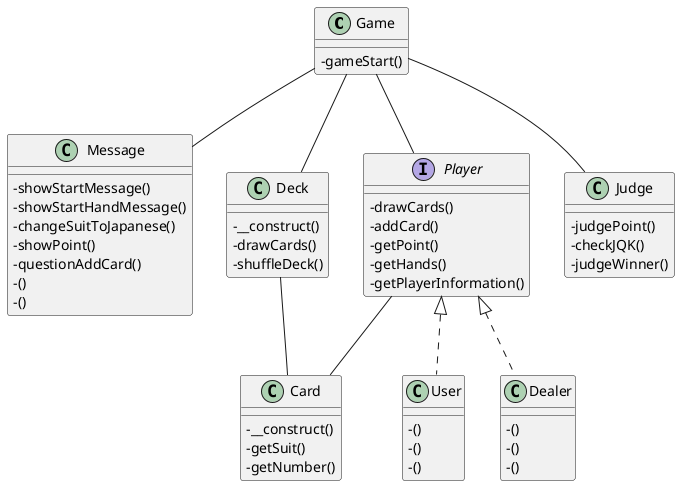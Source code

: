 @startuml
skinparam classAttributeIconSize 0
class Game{

 -gameStart()

}

class Message{
 -showStartMessage()
 -showStartHandMessage()
 -changeSuitToJapanese()
 -showPoint()
 -questionAddCard()
 -()
 -()
}


class Deck{
 -__construct()
 -drawCards()
 -shuffleDeck()

}

class Card{
 -__construct()
 -getSuit()
 -getNumber()
}


interface Player{
 -drawCards()
 -addCard()
 -getPoint()
 -getHands()
 -getPlayerInformation()
}

class User{
 -()
 -()
 -()

}

class Dealer{
 -()
 -()
 -()

}

class Judge{
 -judgePoint()
 -checkJQK()
 -judgeWinner()
}


Game -- Deck
Game -- Player
Game -- Message


Deck -- Card

Game -- Judge

Player <|.. User
Player <|.. Dealer

Player -- Card
@enduml
